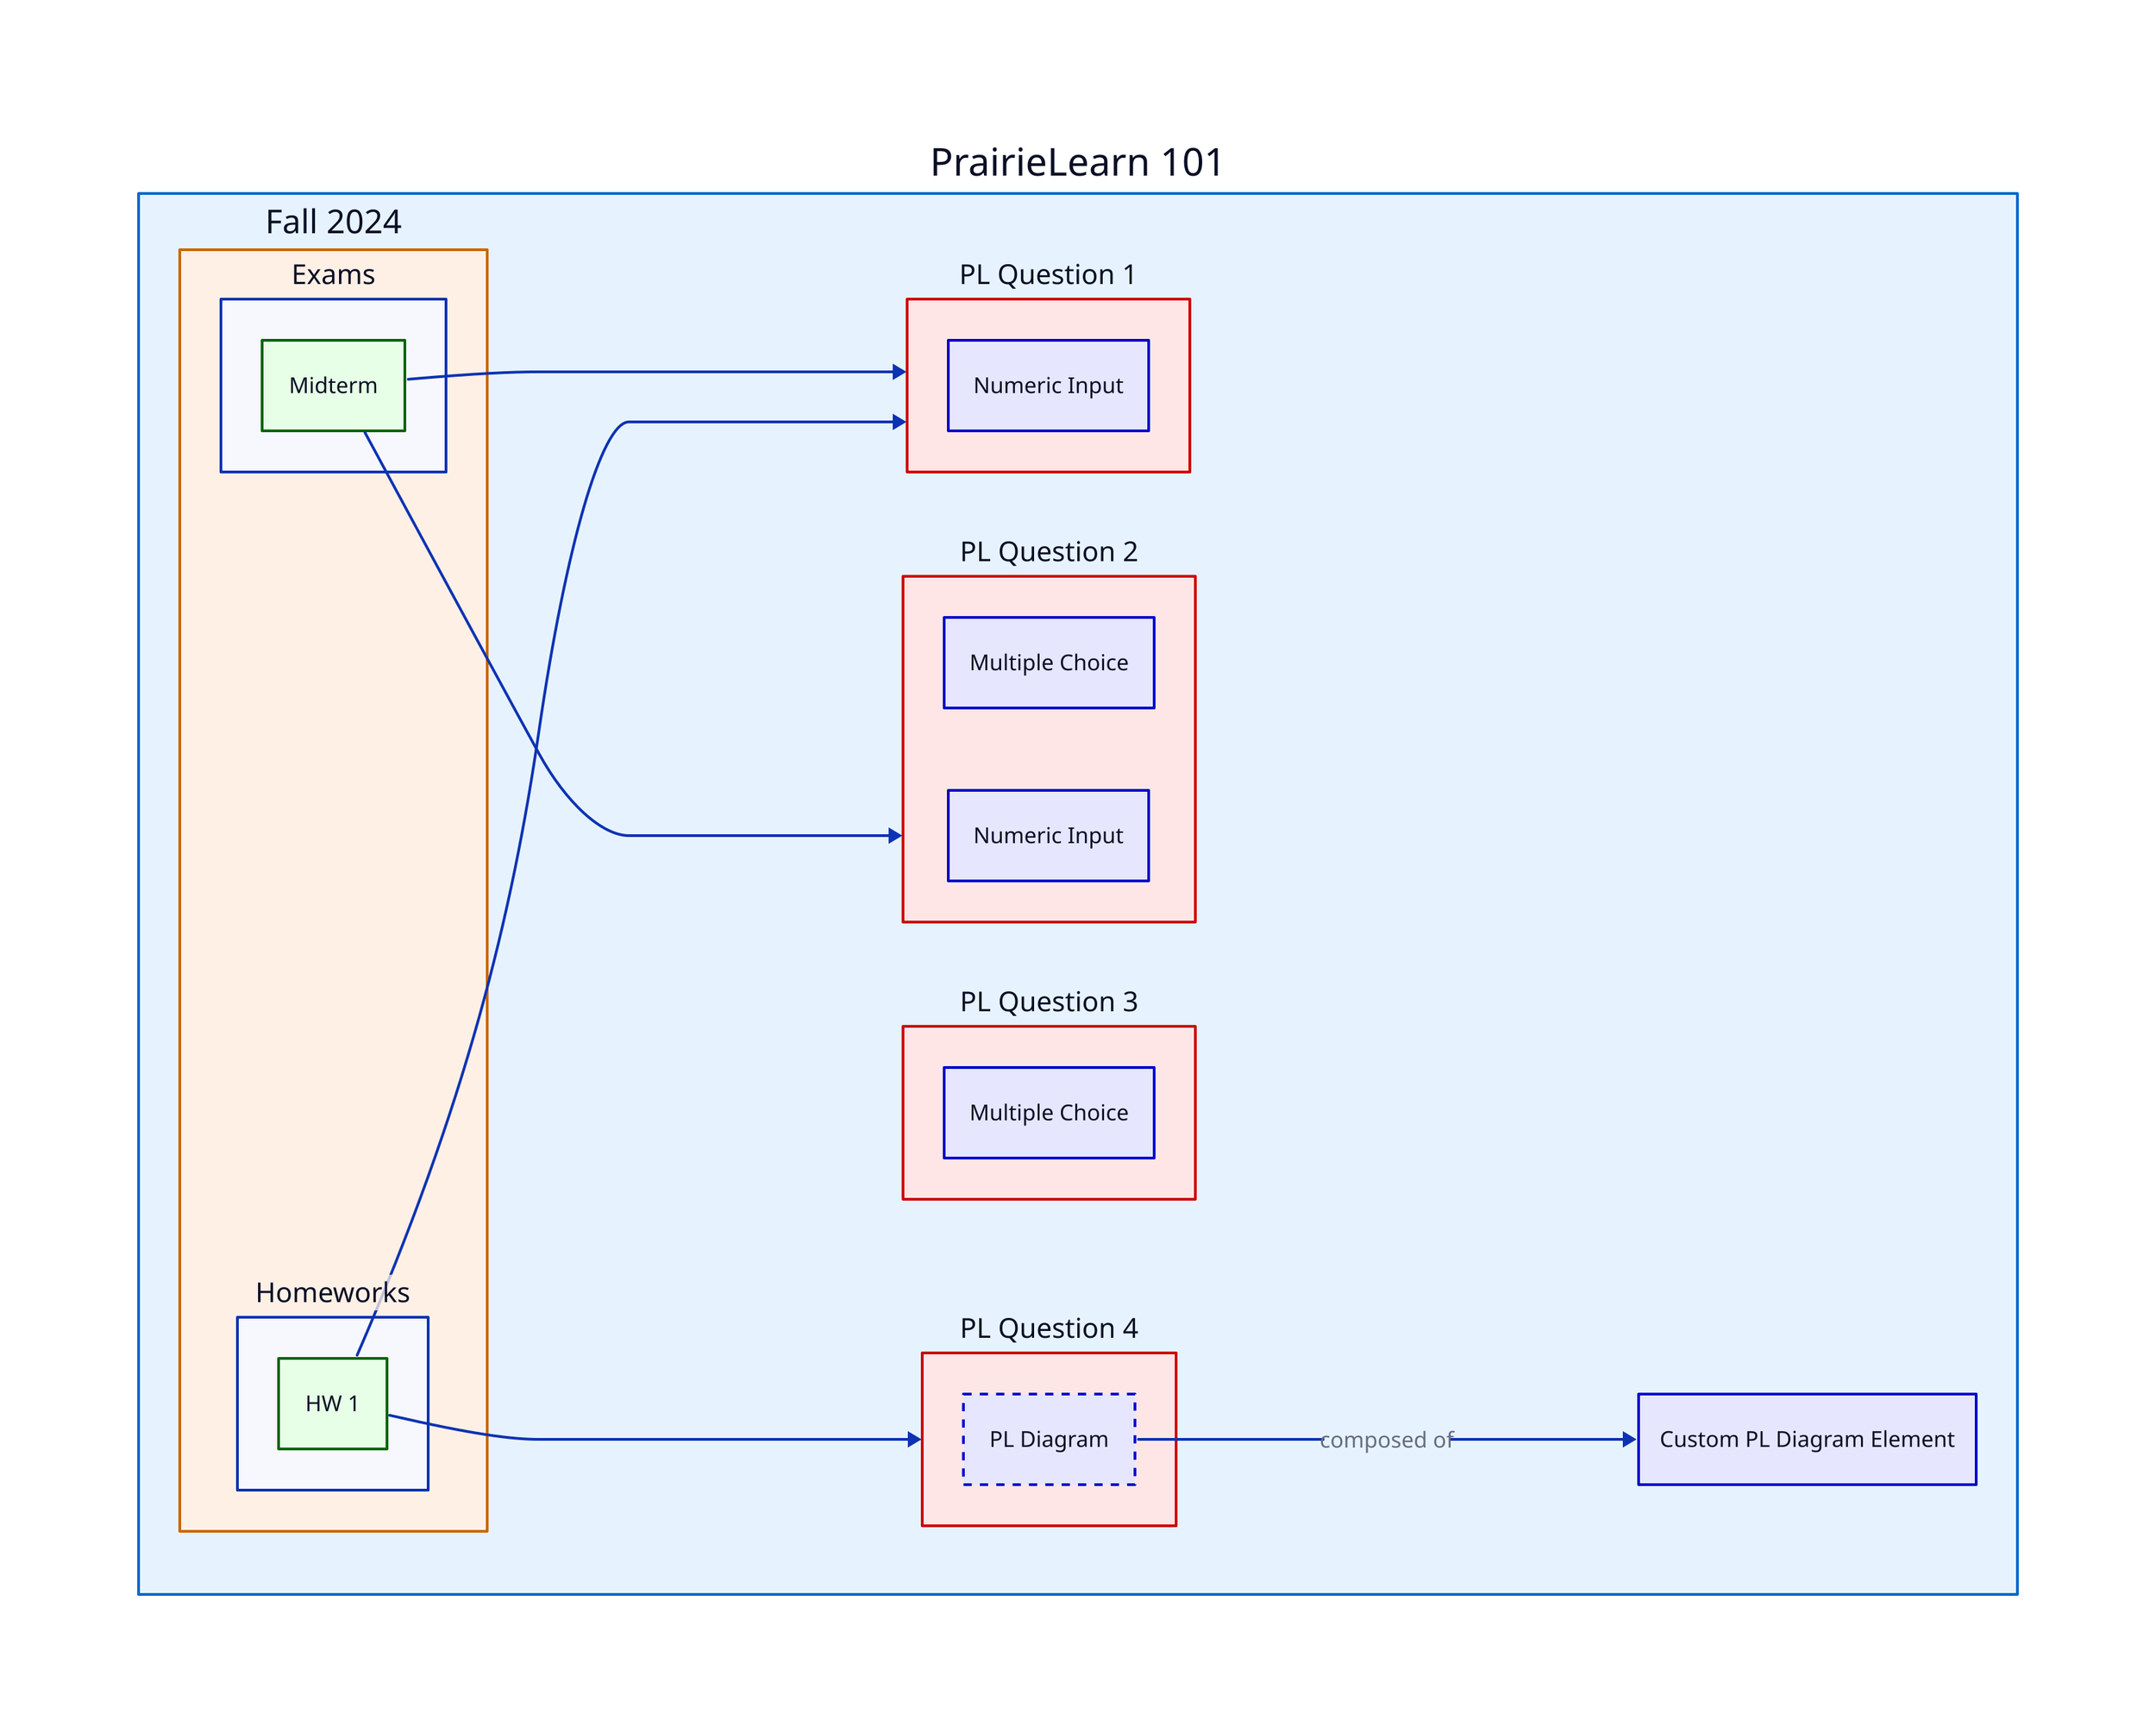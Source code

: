 direction: right

course: PrairieLearn 101 {
    shape: rectangle
    style: {
        fill: "#e6f3ff"
        stroke: "#0066cc"
    }

    instance: Fall 2024 {
        shape: rectangle
        style: {
            fill: "#fff0e6"
            stroke: "#cc6600"
        }


        exam: Exams {
            shape: rectangle
            assessment: Midterm {
                shape: rectangle
                style: {
                    fill: "#e6ffe6"
                    stroke: "#006600"
                }
            }
        }
        hw: Homeworks {
            shape: rectangle
            assessment: HW 1 {
                shape: rectangle
                style: {
                    fill: "#e6ffe6"
                    stroke: "#006600"
                }
            }
        }
    }

    q {
        style: {
            opacity: 0
        }
        question1: PL Question 1 {
            shape: rectangle
            style: {
                fill: "#ffe6e6"
                stroke: "#cc0000"
            }
            element: Numeric Input {
                shape: rectangle
                style: {
                    fill: "#e6e6ff"
                    stroke: "#0000cc"
                }
            }
        }

        question2: PL Question 2 {
            shape: rectangle
            style: {
                fill: "#ffe6e6"
                stroke: "#cc0000"
            }
            element: Multiple Choice {
                shape: rectangle
                style: {
                    fill: "#e6e6ff"
                    stroke: "#0000cc"
                }
            }
            element2: Numeric Input {
                shape: rectangle
                style: {
                    fill: "#e6e6ff"
                    stroke: "#0000cc"
                }
            }
        }

        question3: PL Question 3 {
            shape: rectangle
            style: {
                fill: "#ffe6e6"
                stroke: "#cc0000"
            }
            element: Multiple Choice {
                shape: rectangle
                style: {
                    fill: "#e6e6ff"
                    stroke: "#0000cc"
                }
            }
        }

        question4: PL Question 4 {
            shape: rectangle
            style: {
                fill: "#ffe6e6"
                stroke: "#cc0000"
            }
            element: PL Diagram {
                shape: rectangle
                style: {
                    fill: "#e6e6ff"
                    stroke: "#0000cc"
                    stroke-dash: 3
                }
            }
        }
    }
    custom: Custom PL Diagram Element {
        shape: rectangle
        style: {
            fill: "#e6e6ff"
            stroke: "#0000cc"
        }
    }

    instance.exam.assessment -> q.question1
    instance.exam.assessment -> q.question2
    instance.hw.assessment -> q.question1
    instance.hw.assessment -> q.question4
    q.question4.element -> custom {
        label: "composed of"
        style: {
            bold: true;
        }
    }
}

